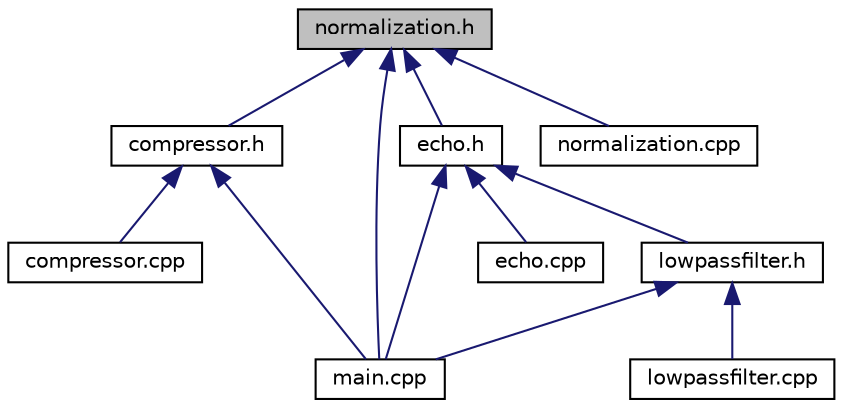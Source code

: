 digraph "normalization.h"
{
 // LATEX_PDF_SIZE
  edge [fontname="Helvetica",fontsize="10",labelfontname="Helvetica",labelfontsize="10"];
  node [fontname="Helvetica",fontsize="10",shape=record];
  Node1 [label="normalization.h",height=0.2,width=0.4,color="black", fillcolor="grey75", style="filled", fontcolor="black",tooltip=" "];
  Node1 -> Node2 [dir="back",color="midnightblue",fontsize="10",style="solid"];
  Node2 [label="compressor.h",height=0.2,width=0.4,color="black", fillcolor="white", style="filled",URL="$d5/d14/compressor_8h.html",tooltip=" "];
  Node2 -> Node3 [dir="back",color="midnightblue",fontsize="10",style="solid"];
  Node3 [label="compressor.cpp",height=0.2,width=0.4,color="black", fillcolor="white", style="filled",URL="$d7/d04/compressor_8cpp.html",tooltip=" "];
  Node2 -> Node4 [dir="back",color="midnightblue",fontsize="10",style="solid"];
  Node4 [label="main.cpp",height=0.2,width=0.4,color="black", fillcolor="white", style="filled",URL="$df/d0a/main_8cpp.html",tooltip=" "];
  Node1 -> Node5 [dir="back",color="midnightblue",fontsize="10",style="solid"];
  Node5 [label="echo.h",height=0.2,width=0.4,color="black", fillcolor="white", style="filled",URL="$d3/d25/echo_8h.html",tooltip=" "];
  Node5 -> Node6 [dir="back",color="midnightblue",fontsize="10",style="solid"];
  Node6 [label="echo.cpp",height=0.2,width=0.4,color="black", fillcolor="white", style="filled",URL="$df/dea/echo_8cpp.html",tooltip=" "];
  Node5 -> Node7 [dir="back",color="midnightblue",fontsize="10",style="solid"];
  Node7 [label="lowpassfilter.h",height=0.2,width=0.4,color="black", fillcolor="white", style="filled",URL="$d9/d17/lowpassfilter_8h.html",tooltip=" "];
  Node7 -> Node8 [dir="back",color="midnightblue",fontsize="10",style="solid"];
  Node8 [label="lowpassfilter.cpp",height=0.2,width=0.4,color="black", fillcolor="white", style="filled",URL="$d2/d83/lowpassfilter_8cpp.html",tooltip=" "];
  Node7 -> Node4 [dir="back",color="midnightblue",fontsize="10",style="solid"];
  Node5 -> Node4 [dir="back",color="midnightblue",fontsize="10",style="solid"];
  Node1 -> Node4 [dir="back",color="midnightblue",fontsize="10",style="solid"];
  Node1 -> Node9 [dir="back",color="midnightblue",fontsize="10",style="solid"];
  Node9 [label="normalization.cpp",height=0.2,width=0.4,color="black", fillcolor="white", style="filled",URL="$d1/d9e/normalization_8cpp.html",tooltip=" "];
}
